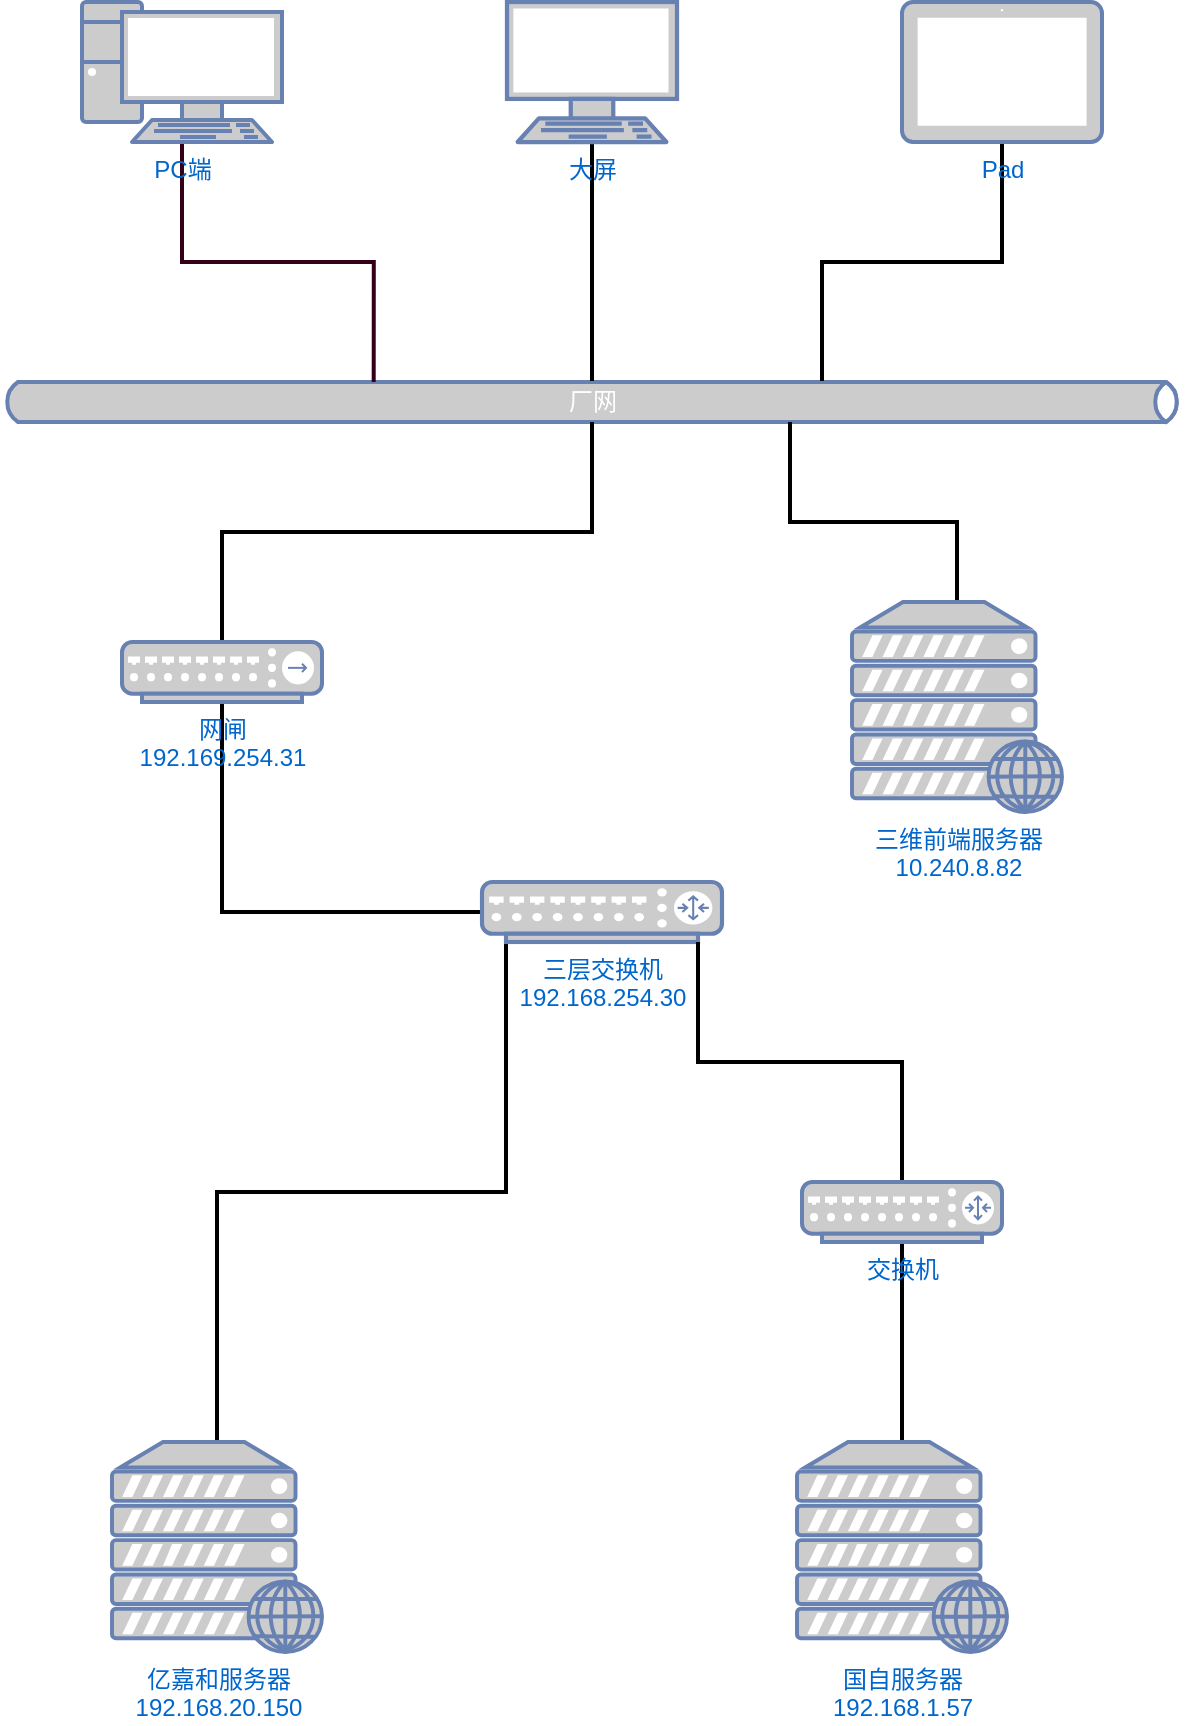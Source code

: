 <mxfile version="14.0.1" type="github">
  <diagram id="fDtv-NP8o_LM4w9Mx3LK" name="Page-1">
    <mxGraphModel dx="1410" dy="714" grid="1" gridSize="10" guides="1" tooltips="1" connect="1" arrows="1" fold="1" page="1" pageScale="1" pageWidth="827" pageHeight="1169" math="0" shadow="0">
      <root>
        <mxCell id="0" />
        <mxCell id="1" parent="0" />
        <mxCell id="BwLVxdTWhbgkWEdLYuY5-10" style="edgeStyle=orthogonalEdgeStyle;rounded=0;orthogonalLoop=1;jettySize=auto;html=1;exitX=0.5;exitY=0;exitDx=0;exitDy=0;exitPerimeter=0;entryX=0.1;entryY=1;entryDx=0;entryDy=0;entryPerimeter=0;strokeWidth=2;endArrow=none;endFill=0;" edge="1" parent="1" source="BwLVxdTWhbgkWEdLYuY5-3" target="BwLVxdTWhbgkWEdLYuY5-5">
          <mxGeometry relative="1" as="geometry" />
        </mxCell>
        <mxCell id="BwLVxdTWhbgkWEdLYuY5-3" value="亿嘉和服务器&lt;br&gt;192.168.20.150" style="fontColor=#0066CC;verticalAlign=top;verticalLabelPosition=bottom;labelPosition=center;align=center;html=1;outlineConnect=0;fillColor=#CCCCCC;strokeColor=#6881B3;gradientColor=none;gradientDirection=north;strokeWidth=2;shape=mxgraph.networks.web_server;" vertex="1" parent="1">
          <mxGeometry x="165" y="750" width="105" height="105" as="geometry" />
        </mxCell>
        <mxCell id="BwLVxdTWhbgkWEdLYuY5-11" style="edgeStyle=orthogonalEdgeStyle;rounded=0;orthogonalLoop=1;jettySize=auto;html=1;exitX=0.5;exitY=0;exitDx=0;exitDy=0;exitPerimeter=0;strokeWidth=2;endArrow=none;endFill=0;" edge="1" parent="1" source="BwLVxdTWhbgkWEdLYuY5-4" target="BwLVxdTWhbgkWEdLYuY5-6">
          <mxGeometry relative="1" as="geometry" />
        </mxCell>
        <mxCell id="BwLVxdTWhbgkWEdLYuY5-4" value="国自服务器&lt;br&gt;192.168.1.57" style="fontColor=#0066CC;verticalAlign=top;verticalLabelPosition=bottom;labelPosition=center;align=center;html=1;outlineConnect=0;fillColor=#CCCCCC;strokeColor=#6881B3;gradientColor=none;gradientDirection=north;strokeWidth=2;shape=mxgraph.networks.web_server;" vertex="1" parent="1">
          <mxGeometry x="507.5" y="750" width="105" height="105" as="geometry" />
        </mxCell>
        <mxCell id="BwLVxdTWhbgkWEdLYuY5-25" style="edgeStyle=orthogonalEdgeStyle;rounded=0;orthogonalLoop=1;jettySize=auto;html=1;strokeWidth=2;endArrow=none;endFill=0;" edge="1" parent="1" source="BwLVxdTWhbgkWEdLYuY5-5" target="BwLVxdTWhbgkWEdLYuY5-24">
          <mxGeometry relative="1" as="geometry" />
        </mxCell>
        <mxCell id="BwLVxdTWhbgkWEdLYuY5-5" value="三层交换机&lt;br&gt;192.168.254.30" style="fontColor=#0066CC;verticalAlign=top;verticalLabelPosition=bottom;labelPosition=center;align=center;html=1;outlineConnect=0;fillColor=#CCCCCC;strokeColor=#6881B3;gradientColor=none;gradientDirection=north;strokeWidth=2;shape=mxgraph.networks.router;" vertex="1" parent="1">
          <mxGeometry x="350" y="470" width="120" height="30" as="geometry" />
        </mxCell>
        <mxCell id="BwLVxdTWhbgkWEdLYuY5-8" style="edgeStyle=orthogonalEdgeStyle;rounded=0;orthogonalLoop=1;jettySize=auto;html=1;exitX=0.5;exitY=0;exitDx=0;exitDy=0;exitPerimeter=0;entryX=0.9;entryY=1;entryDx=0;entryDy=0;entryPerimeter=0;strokeWidth=2;endArrow=none;endFill=0;" edge="1" parent="1" source="BwLVxdTWhbgkWEdLYuY5-6" target="BwLVxdTWhbgkWEdLYuY5-5">
          <mxGeometry relative="1" as="geometry" />
        </mxCell>
        <mxCell id="BwLVxdTWhbgkWEdLYuY5-6" value="交换机" style="fontColor=#0066CC;verticalAlign=top;verticalLabelPosition=bottom;labelPosition=center;align=center;html=1;outlineConnect=0;fillColor=#CCCCCC;strokeColor=#6881B3;gradientColor=none;gradientDirection=north;strokeWidth=2;shape=mxgraph.networks.router;" vertex="1" parent="1">
          <mxGeometry x="510" y="620" width="100" height="30" as="geometry" />
        </mxCell>
        <mxCell id="BwLVxdTWhbgkWEdLYuY5-22" value="厂网" style="html=1;outlineConnect=0;fillColor=#CCCCCC;strokeColor=#6881B3;gradientColor=none;gradientDirection=north;strokeWidth=2;shape=mxgraph.networks.bus;gradientColor=none;gradientDirection=north;fontColor=#ffffff;perimeter=backbonePerimeter;backboneSize=20;" vertex="1" parent="1">
          <mxGeometry x="110" y="220" width="590" height="20" as="geometry" />
        </mxCell>
        <mxCell id="BwLVxdTWhbgkWEdLYuY5-26" style="edgeStyle=orthogonalEdgeStyle;rounded=0;orthogonalLoop=1;jettySize=auto;html=1;exitX=0.5;exitY=0;exitDx=0;exitDy=0;exitPerimeter=0;endArrow=none;endFill=0;strokeWidth=2;" edge="1" parent="1" source="BwLVxdTWhbgkWEdLYuY5-24" target="BwLVxdTWhbgkWEdLYuY5-22">
          <mxGeometry relative="1" as="geometry" />
        </mxCell>
        <mxCell id="BwLVxdTWhbgkWEdLYuY5-24" value="网闸&lt;br&gt;192.169.254.31" style="fontColor=#0066CC;verticalAlign=top;verticalLabelPosition=bottom;labelPosition=center;align=center;html=1;outlineConnect=0;fillColor=#CCCCCC;strokeColor=#6881B3;gradientColor=none;gradientDirection=north;strokeWidth=2;shape=mxgraph.networks.hub;" vertex="1" parent="1">
          <mxGeometry x="170" y="350" width="100" height="30" as="geometry" />
        </mxCell>
        <mxCell id="BwLVxdTWhbgkWEdLYuY5-28" style="edgeStyle=orthogonalEdgeStyle;rounded=0;orthogonalLoop=1;jettySize=auto;html=1;exitX=0.5;exitY=0;exitDx=0;exitDy=0;exitPerimeter=0;strokeWidth=2;endArrow=none;endFill=0;" edge="1" parent="1" source="BwLVxdTWhbgkWEdLYuY5-27">
          <mxGeometry relative="1" as="geometry">
            <mxPoint x="504" y="240" as="targetPoint" />
            <Array as="points">
              <mxPoint x="588" y="290" />
              <mxPoint x="504" y="290" />
            </Array>
          </mxGeometry>
        </mxCell>
        <mxCell id="BwLVxdTWhbgkWEdLYuY5-27" value="三维前端服务器&lt;br&gt;10.240.8.82" style="fontColor=#0066CC;verticalAlign=top;verticalLabelPosition=bottom;labelPosition=center;align=center;html=1;outlineConnect=0;fillColor=#CCCCCC;strokeColor=#6881B3;gradientColor=none;gradientDirection=north;strokeWidth=2;shape=mxgraph.networks.web_server;" vertex="1" parent="1">
          <mxGeometry x="535" y="330" width="105" height="105" as="geometry" />
        </mxCell>
        <mxCell id="BwLVxdTWhbgkWEdLYuY5-31" style="edgeStyle=orthogonalEdgeStyle;rounded=0;orthogonalLoop=1;jettySize=auto;html=1;exitX=0.5;exitY=1;exitDx=0;exitDy=0;exitPerimeter=0;entryX=0.315;entryY=0;entryDx=0;entryDy=0;entryPerimeter=0;endArrow=none;endFill=0;strokeWidth=2;fillColor=#d5e8d4;strokeColor=#33001A;" edge="1" parent="1" source="BwLVxdTWhbgkWEdLYuY5-30" target="BwLVxdTWhbgkWEdLYuY5-22">
          <mxGeometry relative="1" as="geometry" />
        </mxCell>
        <mxCell id="BwLVxdTWhbgkWEdLYuY5-30" value="PC端" style="fontColor=#0066CC;verticalAlign=top;verticalLabelPosition=bottom;labelPosition=center;align=center;html=1;outlineConnect=0;fillColor=#CCCCCC;strokeColor=#6881B3;gradientColor=none;gradientDirection=north;strokeWidth=2;shape=mxgraph.networks.pc;" vertex="1" parent="1">
          <mxGeometry x="150" y="30" width="100" height="70" as="geometry" />
        </mxCell>
        <mxCell id="BwLVxdTWhbgkWEdLYuY5-33" style="edgeStyle=orthogonalEdgeStyle;rounded=0;orthogonalLoop=1;jettySize=auto;html=1;exitX=0.5;exitY=1;exitDx=0;exitDy=0;exitPerimeter=0;endArrow=none;endFill=0;strokeWidth=2;fillColor=#d5e8d4;" edge="1" parent="1" source="BwLVxdTWhbgkWEdLYuY5-32" target="BwLVxdTWhbgkWEdLYuY5-22">
          <mxGeometry relative="1" as="geometry" />
        </mxCell>
        <mxCell id="BwLVxdTWhbgkWEdLYuY5-32" value="大屏" style="fontColor=#0066CC;verticalAlign=top;verticalLabelPosition=bottom;labelPosition=center;align=center;html=1;outlineConnect=0;fillColor=#CCCCCC;strokeColor=#6881B3;gradientColor=none;gradientDirection=north;strokeWidth=2;shape=mxgraph.networks.terminal;" vertex="1" parent="1">
          <mxGeometry x="362.5" y="30" width="85" height="70" as="geometry" />
        </mxCell>
        <mxCell id="BwLVxdTWhbgkWEdLYuY5-35" style="edgeStyle=orthogonalEdgeStyle;rounded=0;orthogonalLoop=1;jettySize=auto;html=1;exitX=0.5;exitY=1;exitDx=0;exitDy=0;exitPerimeter=0;endArrow=none;endFill=0;strokeWidth=2;" edge="1" parent="1" source="BwLVxdTWhbgkWEdLYuY5-34" target="BwLVxdTWhbgkWEdLYuY5-22">
          <mxGeometry relative="1" as="geometry">
            <mxPoint x="590" y="210" as="targetPoint" />
            <Array as="points">
              <mxPoint x="610" y="160" />
              <mxPoint x="520" y="160" />
            </Array>
          </mxGeometry>
        </mxCell>
        <mxCell id="BwLVxdTWhbgkWEdLYuY5-34" value="Pad" style="fontColor=#0066CC;verticalAlign=top;verticalLabelPosition=bottom;labelPosition=center;align=center;html=1;outlineConnect=0;fillColor=#CCCCCC;strokeColor=#6881B3;gradientColor=none;gradientDirection=north;strokeWidth=2;shape=mxgraph.networks.tablet;" vertex="1" parent="1">
          <mxGeometry x="560" y="30" width="100" height="70" as="geometry" />
        </mxCell>
      </root>
    </mxGraphModel>
  </diagram>
</mxfile>
